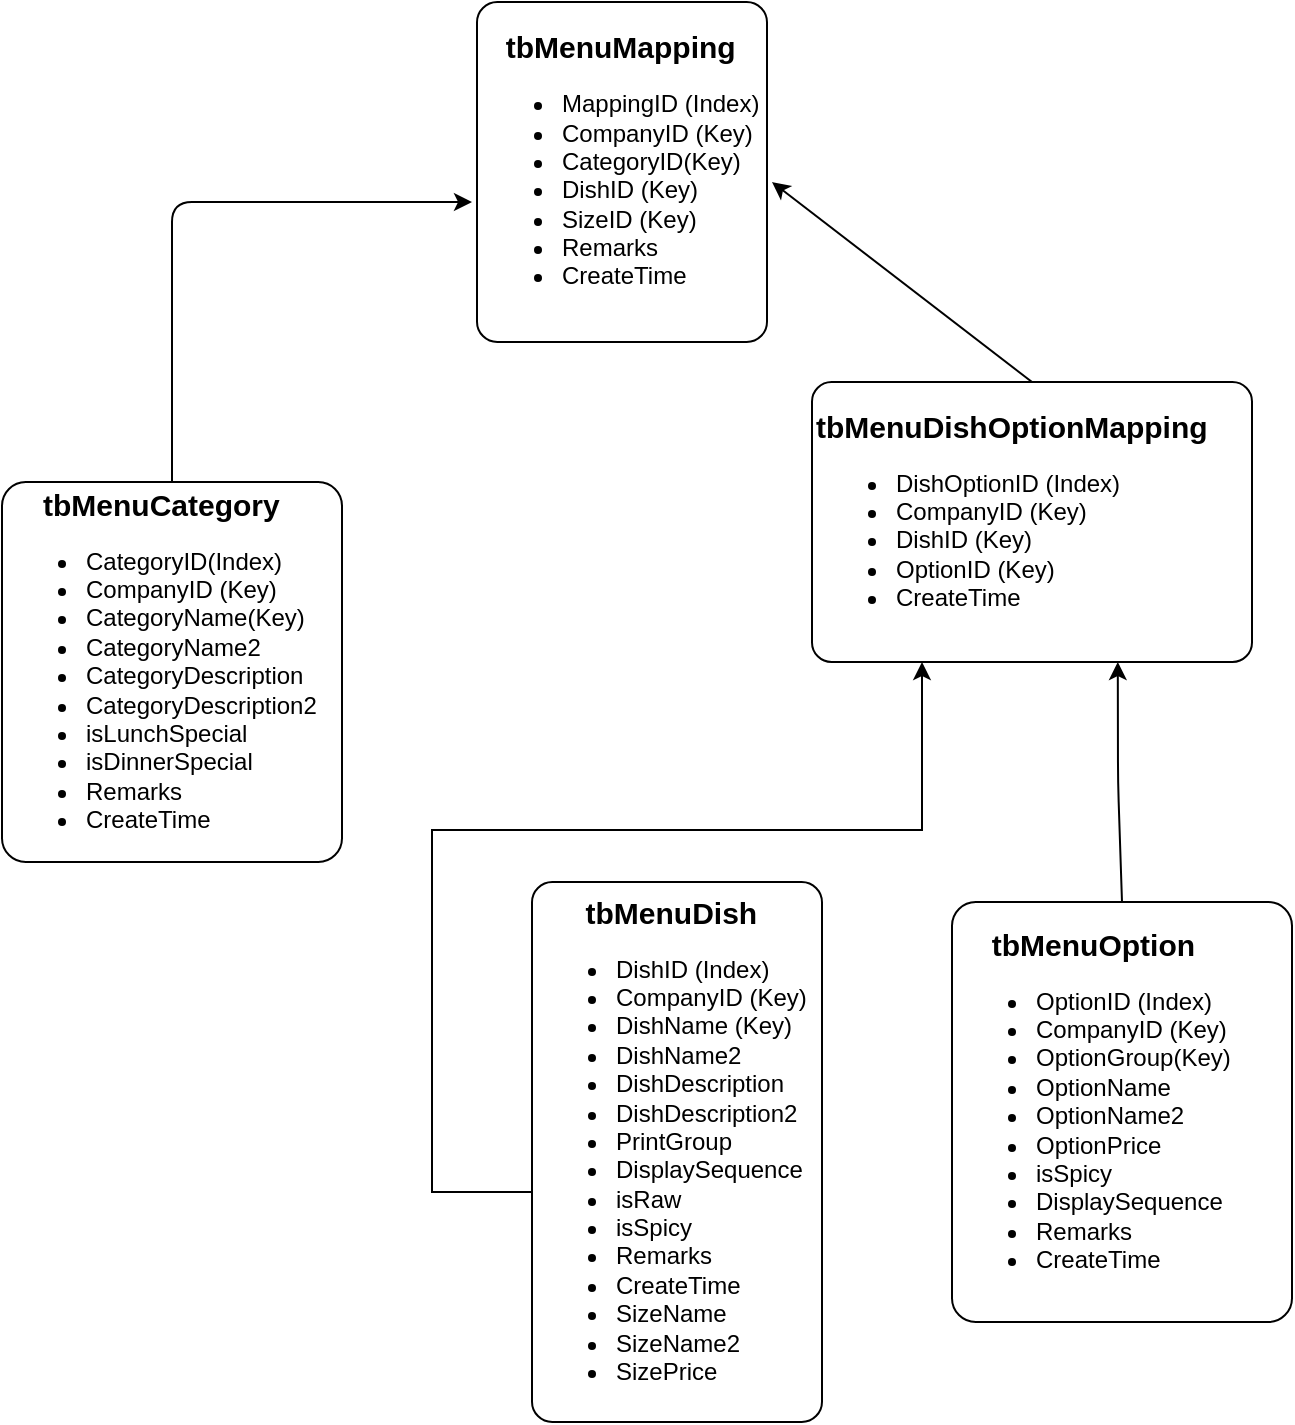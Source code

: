 <mxfile version="14.7.1" type="device" pages="2"><diagram id="_bqlvdkXnUQW-LoOm868" name="Page-1"><mxGraphModel dx="1662" dy="882" grid="1" gridSize="10" guides="1" tooltips="1" connect="1" arrows="1" fold="1" page="1" pageScale="1" pageWidth="850" pageHeight="1100" math="0" shadow="0"><root><mxCell id="0"/><mxCell id="1" parent="0"/><mxCell id="b0G4IG8kM10JaLSCgwOA-9" value="" style="edgeStyle=orthogonalEdgeStyle;rounded=0;orthogonalLoop=1;jettySize=auto;html=1;entryX=0.25;entryY=1;entryDx=0;entryDy=0;" parent="1" source="b0G4IG8kM10JaLSCgwOA-1" target="b0G4IG8kM10JaLSCgwOA-15" edge="1"><mxGeometry relative="1" as="geometry"><mxPoint x="350" y="370" as="targetPoint"/><Array as="points"><mxPoint x="260" y="605"/><mxPoint x="260" y="424"/><mxPoint x="505" y="424"/></Array></mxGeometry></mxCell><mxCell id="b0G4IG8kM10JaLSCgwOA-1" value="&lt;div style=&quot;text-align: center ; font-size: 15px&quot;&gt;&lt;b&gt;tbMenuDish&lt;/b&gt;&lt;/div&gt;&lt;ul&gt;&lt;li&gt;DishID (Index)&lt;/li&gt;&lt;li&gt;CompanyID (Key)&lt;/li&gt;&lt;li&gt;DishName (Key)&lt;/li&gt;&lt;li&gt;DishName2&lt;/li&gt;&lt;li&gt;DishDescription&lt;/li&gt;&lt;li&gt;DishDescription2&lt;/li&gt;&lt;li&gt;PrintGroup&lt;/li&gt;&lt;li&gt;DisplaySequence&lt;/li&gt;&lt;li&gt;isRaw&lt;/li&gt;&lt;li&gt;isSpicy&lt;/li&gt;&lt;li&gt;Remarks&lt;/li&gt;&lt;li&gt;CreateTime&lt;/li&gt;&lt;li&gt;SizeName&lt;/li&gt;&lt;li&gt;SizeName2&lt;/li&gt;&lt;li&gt;SizePrice&lt;/li&gt;&lt;/ul&gt;" style="rounded=1;whiteSpace=wrap;html=1;arcSize=7;align=left;" parent="1" vertex="1"><mxGeometry x="310" y="450" width="145" height="270" as="geometry"/></mxCell><mxCell id="b0G4IG8kM10JaLSCgwOA-3" value="&lt;div style=&quot;text-align: center ; font-size: 15px&quot;&gt;&lt;b&gt;tbMenuOption&lt;/b&gt;&lt;/div&gt;&lt;ul&gt;&lt;li&gt;OptionID (Index)&lt;/li&gt;&lt;li&gt;CompanyID (Key)&lt;/li&gt;&lt;li&gt;OptionGroup(Key)&lt;/li&gt;&lt;li&gt;OptionName&lt;/li&gt;&lt;li&gt;OptionName2&lt;/li&gt;&lt;li&gt;OptionPrice&lt;/li&gt;&lt;li&gt;isSpicy&lt;/li&gt;&lt;li&gt;DisplaySequence&lt;br&gt;&lt;/li&gt;&lt;li&gt;Remarks&lt;/li&gt;&lt;li&gt;CreateTime&lt;/li&gt;&lt;/ul&gt;" style="rounded=1;whiteSpace=wrap;html=1;arcSize=7;align=left;" parent="1" vertex="1"><mxGeometry x="520" y="460" width="170" height="210" as="geometry"/></mxCell><mxCell id="b0G4IG8kM10JaLSCgwOA-4" value="&lt;div style=&quot;text-align: center&quot;&gt;&lt;b&gt;&lt;font style=&quot;font-size: 15px&quot;&gt;tbMenuCategory&lt;/font&gt;&lt;/b&gt;&lt;/div&gt;&lt;ul&gt;&lt;li&gt;CategoryID(Index)&lt;/li&gt;&lt;li&gt;CompanyID (Key)&lt;/li&gt;&lt;li&gt;CategoryName(Key)&lt;/li&gt;&lt;li&gt;CategoryName2&lt;/li&gt;&lt;li&gt;CategoryDescription&lt;/li&gt;&lt;li&gt;CategoryDescription2&lt;/li&gt;&lt;li&gt;isLunchSpecial&lt;/li&gt;&lt;li&gt;isDinnerSpecial&lt;br&gt;&lt;/li&gt;&lt;li&gt;Remarks&lt;/li&gt;&lt;li&gt;CreateTime&lt;/li&gt;&lt;/ul&gt;" style="rounded=1;whiteSpace=wrap;html=1;arcSize=7;align=left;" parent="1" vertex="1"><mxGeometry x="45" y="250" width="170" height="190" as="geometry"/></mxCell><mxCell id="b0G4IG8kM10JaLSCgwOA-5" value="&lt;div style=&quot;text-align: center&quot;&gt;&lt;b&gt;&lt;font style=&quot;font-size: 15px&quot;&gt;tbMenuMapping&lt;/font&gt;&lt;/b&gt;&lt;/div&gt;&lt;ul&gt;&lt;li&gt;MappingID (Index)&lt;/li&gt;&lt;li&gt;CompanyID (Key)&lt;/li&gt;&lt;li&gt;CategoryID(Key)&lt;/li&gt;&lt;li&gt;DishID (Key)&lt;br&gt;&lt;/li&gt;&lt;li&gt;SizeID (Key)&lt;/li&gt;&lt;li&gt;Remarks&lt;/li&gt;&lt;li&gt;CreateTime&lt;/li&gt;&lt;/ul&gt;" style="rounded=1;whiteSpace=wrap;html=1;arcSize=7;align=left;" parent="1" vertex="1"><mxGeometry x="282.5" y="10" width="145" height="170" as="geometry"/></mxCell><mxCell id="b0G4IG8kM10JaLSCgwOA-8" value="" style="endArrow=classic;html=1;exitX=0.5;exitY=0;exitDx=0;exitDy=0;" parent="1" source="b0G4IG8kM10JaLSCgwOA-4" edge="1"><mxGeometry width="50" height="50" relative="1" as="geometry"><mxPoint x="180" y="360" as="sourcePoint"/><mxPoint x="280" y="110" as="targetPoint"/><Array as="points"><mxPoint x="130" y="110"/></Array></mxGeometry></mxCell><mxCell id="b0G4IG8kM10JaLSCgwOA-14" value="" style="endArrow=classic;html=1;entryX=0.695;entryY=1;entryDx=0;entryDy=0;exitX=0.5;exitY=0;exitDx=0;exitDy=0;entryPerimeter=0;" parent="1" source="b0G4IG8kM10JaLSCgwOA-3" target="b0G4IG8kM10JaLSCgwOA-15" edge="1"><mxGeometry width="50" height="50" relative="1" as="geometry"><mxPoint x="180" y="360" as="sourcePoint"/><mxPoint x="230" y="310" as="targetPoint"/><Array as="points"><mxPoint x="603" y="400"/></Array></mxGeometry></mxCell><mxCell id="b0G4IG8kM10JaLSCgwOA-15" value="&lt;div style=&quot;text-align: center ; font-size: 15px&quot;&gt;&lt;b&gt;tbMenuDishOptionMapping&lt;/b&gt;&lt;/div&gt;&lt;ul&gt;&lt;li&gt;DishOptionID (Index)&lt;/li&gt;&lt;li&gt;CompanyID (Key)&lt;/li&gt;&lt;li&gt;DishID (Key)&lt;/li&gt;&lt;li&gt;OptionID (Key)&lt;/li&gt;&lt;li&gt;CreateTime&lt;/li&gt;&lt;/ul&gt;" style="rounded=1;whiteSpace=wrap;html=1;arcSize=7;align=left;" parent="1" vertex="1"><mxGeometry x="450" y="200" width="220" height="140" as="geometry"/></mxCell><mxCell id="b0G4IG8kM10JaLSCgwOA-16" value="" style="endArrow=classic;html=1;exitX=0.5;exitY=0;exitDx=0;exitDy=0;" parent="1" source="b0G4IG8kM10JaLSCgwOA-15" edge="1"><mxGeometry width="50" height="50" relative="1" as="geometry"><mxPoint x="550" y="330" as="sourcePoint"/><mxPoint x="430" y="100" as="targetPoint"/></mxGeometry></mxCell></root></mxGraphModel></diagram><diagram id="-xpKCCUAQ7Qofaq7qMaC" name="Page-2"><mxGraphModel dx="1662" dy="825" grid="1" gridSize="10" guides="1" tooltips="1" connect="1" arrows="1" fold="1" page="1" pageScale="1" pageWidth="850" pageHeight="1100" math="0" shadow="0"><root><mxCell id="m_xE0Y1Ny3F3nIR33nI5-0"/><mxCell id="m_xE0Y1Ny3F3nIR33nI5-1" parent="m_xE0Y1Ny3F3nIR33nI5-0"/><mxCell id="m_xE0Y1Ny3F3nIR33nI5-2" value="&lt;div style=&quot;text-align: center ; font-size: 15px&quot;&gt;&lt;b&gt;tbMenuDish&lt;/b&gt;&lt;/div&gt;&lt;ul&gt;&lt;li&gt;DishID (Index)&lt;/li&gt;&lt;li&gt;DomainName (Key)&lt;/li&gt;&lt;li&gt;DishName (Key)&lt;/li&gt;&lt;li&gt;DishName2&lt;/li&gt;&lt;li&gt;DishDescription&lt;/li&gt;&lt;li&gt;DishDescription2&lt;/li&gt;&lt;li&gt;PrintGroup&lt;/li&gt;&lt;li&gt;DisplaySequence&lt;/li&gt;&lt;li&gt;isRaw&lt;/li&gt;&lt;li&gt;isSpicy&lt;/li&gt;&lt;li&gt;Remarks&lt;/li&gt;&lt;li&gt;CreateTime&lt;/li&gt;&lt;/ul&gt;" style="rounded=1;whiteSpace=wrap;html=1;arcSize=7;align=left;" vertex="1" parent="m_xE0Y1Ny3F3nIR33nI5-1"><mxGeometry x="45" y="630" width="165" height="230" as="geometry"/></mxCell><mxCell id="m_xE0Y1Ny3F3nIR33nI5-3" value="&lt;div style=&quot;text-align: center ; font-size: 15px&quot;&gt;&lt;b&gt;tbMenuOption&lt;/b&gt;&lt;/div&gt;&lt;ul&gt;&lt;li&gt;OptionID (Index)&lt;/li&gt;&lt;li&gt;DomainName (Key)&lt;/li&gt;&lt;li&gt;OptionGroup(Key)&lt;/li&gt;&lt;li&gt;OptionName (Key)&lt;/li&gt;&lt;li&gt;OptionName2&lt;/li&gt;&lt;li&gt;OptionPrice&lt;/li&gt;&lt;li&gt;isSpicy&lt;/li&gt;&lt;li&gt;DisplaySequence&lt;br&gt;&lt;/li&gt;&lt;li&gt;Remarks&lt;/li&gt;&lt;li&gt;CreateTime&lt;/li&gt;&lt;/ul&gt;" style="rounded=1;whiteSpace=wrap;html=1;arcSize=7;align=left;" vertex="1" parent="m_xE0Y1Ny3F3nIR33nI5-1"><mxGeometry x="520" y="460" width="170" height="210" as="geometry"/></mxCell><mxCell id="m_xE0Y1Ny3F3nIR33nI5-4" value="&lt;div style=&quot;text-align: center&quot;&gt;&lt;b&gt;&lt;font style=&quot;font-size: 15px&quot;&gt;tbMenuCategory&lt;/font&gt;&lt;/b&gt;&lt;/div&gt;&lt;ul&gt;&lt;li&gt;CategoryID(Index)&lt;/li&gt;&lt;li&gt;DomainName (Key)&lt;/li&gt;&lt;li&gt;CategoryName (Key)&lt;/li&gt;&lt;li&gt;CategoryName2&lt;/li&gt;&lt;li&gt;CategoryDescription&lt;/li&gt;&lt;li&gt;CategoryDescription2&lt;/li&gt;&lt;li&gt;isLunchSpecial&lt;/li&gt;&lt;li&gt;isDinnerSpecial&lt;br&gt;&lt;/li&gt;&lt;li&gt;Remarks&lt;/li&gt;&lt;li&gt;CreateTime&lt;/li&gt;&lt;/ul&gt;" style="rounded=1;whiteSpace=wrap;html=1;arcSize=7;align=left;" vertex="1" parent="m_xE0Y1Ny3F3nIR33nI5-1"><mxGeometry x="45" y="250" width="170" height="190" as="geometry"/></mxCell><mxCell id="m_xE0Y1Ny3F3nIR33nI5-5" value="&lt;div style=&quot;text-align: center&quot;&gt;&lt;b&gt;&lt;font style=&quot;font-size: 15px&quot;&gt;tbMenuMapping&lt;/font&gt;&lt;/b&gt;&lt;/div&gt;&lt;ul&gt;&lt;li&gt;MappingID (Index)&lt;/li&gt;&lt;li&gt;DomainName&amp;nbsp;(Key)&lt;/li&gt;&lt;li&gt;CategoryName&amp;nbsp;(Key)&lt;/li&gt;&lt;li&gt;DishName (Key)&lt;br&gt;&lt;/li&gt;&lt;li&gt;SizeName&amp;nbsp;(Key)&lt;/li&gt;&lt;li&gt;Remarks&lt;/li&gt;&lt;li&gt;CreateTime&lt;/li&gt;&lt;/ul&gt;" style="rounded=1;whiteSpace=wrap;html=1;arcSize=7;align=left;" vertex="1" parent="m_xE0Y1Ny3F3nIR33nI5-1"><mxGeometry x="282.5" y="10" width="167.5" height="170" as="geometry"/></mxCell><mxCell id="m_xE0Y1Ny3F3nIR33nI5-6" value="" style="endArrow=classic;html=1;exitX=0.5;exitY=0;exitDx=0;exitDy=0;" edge="1" parent="m_xE0Y1Ny3F3nIR33nI5-1" source="m_xE0Y1Ny3F3nIR33nI5-4"><mxGeometry width="50" height="50" relative="1" as="geometry"><mxPoint x="180" y="360" as="sourcePoint"/><mxPoint x="280" y="110" as="targetPoint"/><Array as="points"><mxPoint x="130" y="110"/></Array></mxGeometry></mxCell><mxCell id="m_xE0Y1Ny3F3nIR33nI5-7" value="" style="endArrow=classic;html=1;entryX=0.695;entryY=1;entryDx=0;entryDy=0;exitX=0.5;exitY=0;exitDx=0;exitDy=0;entryPerimeter=0;" edge="1" parent="m_xE0Y1Ny3F3nIR33nI5-1" source="m_xE0Y1Ny3F3nIR33nI5-3" target="m_xE0Y1Ny3F3nIR33nI5-8"><mxGeometry width="50" height="50" relative="1" as="geometry"><mxPoint x="180" y="360" as="sourcePoint"/><mxPoint x="230" y="310" as="targetPoint"/><Array as="points"><mxPoint x="603" y="400"/></Array></mxGeometry></mxCell><mxCell id="m_xE0Y1Ny3F3nIR33nI5-8" value="&lt;div style=&quot;text-align: center ; font-size: 15px&quot;&gt;&lt;b&gt;tbMenuDishOptionMapping&lt;/b&gt;&lt;/div&gt;&lt;ul&gt;&lt;li&gt;DishOptionID (Index)&lt;/li&gt;&lt;li&gt;DomainName&amp;nbsp;(Key)&lt;/li&gt;&lt;li&gt;DishName (Key)&lt;/li&gt;&lt;li&gt;OptionGroup (Key)&lt;/li&gt;&lt;li&gt;CreateTime&lt;/li&gt;&lt;/ul&gt;" style="rounded=1;whiteSpace=wrap;html=1;arcSize=7;align=left;" vertex="1" parent="m_xE0Y1Ny3F3nIR33nI5-1"><mxGeometry x="450" y="200" width="220" height="140" as="geometry"/></mxCell><mxCell id="m_xE0Y1Ny3F3nIR33nI5-9" value="" style="endArrow=classic;html=1;exitX=0.5;exitY=0;exitDx=0;exitDy=0;entryX=1;entryY=0.5;entryDx=0;entryDy=0;" edge="1" parent="m_xE0Y1Ny3F3nIR33nI5-1" source="m_xE0Y1Ny3F3nIR33nI5-8" target="m_xE0Y1Ny3F3nIR33nI5-5"><mxGeometry width="50" height="50" relative="1" as="geometry"><mxPoint x="550" y="330" as="sourcePoint"/><mxPoint x="430" y="100" as="targetPoint"/></mxGeometry></mxCell><mxCell id="m_xE0Y1Ny3F3nIR33nI5-10" value="&lt;div style=&quot;text-align: center ; font-size: 15px&quot;&gt;&lt;b&gt;tbMenuDishSizeMapping&lt;/b&gt;&lt;/div&gt;&lt;ul&gt;&lt;li&gt;DishSizeID (Index)&lt;/li&gt;&lt;li&gt;DomainName (Key)&lt;/li&gt;&lt;li&gt;DishName&amp;nbsp;(Key)&lt;/li&gt;&lt;li&gt;SizeName&amp;nbsp;(Key)&lt;/li&gt;&lt;li&gt;CreateTime&lt;/li&gt;&lt;/ul&gt;" style="rounded=1;whiteSpace=wrap;html=1;arcSize=7;align=left;" vertex="1" parent="m_xE0Y1Ny3F3nIR33nI5-1"><mxGeometry x="230" y="530" width="220" height="140" as="geometry"/></mxCell><mxCell id="m_xE0Y1Ny3F3nIR33nI5-11" value="" style="endArrow=classic;html=1;exitX=0.5;exitY=0;exitDx=0;exitDy=0;" edge="1" parent="m_xE0Y1Ny3F3nIR33nI5-1" source="m_xE0Y1Ny3F3nIR33nI5-2" target="m_xE0Y1Ny3F3nIR33nI5-10"><mxGeometry width="50" height="50" relative="1" as="geometry"><mxPoint x="660" y="450" as="sourcePoint"/><mxPoint x="710" y="400" as="targetPoint"/><Array as="points"><mxPoint x="118" y="600"/></Array></mxGeometry></mxCell><mxCell id="m_xE0Y1Ny3F3nIR33nI5-12" value="&lt;div style=&quot;text-align: center ; font-size: 15px&quot;&gt;&lt;b&gt;tbMenuDishSize&lt;/b&gt;&lt;/div&gt;&lt;ul&gt;&lt;li&gt;SizeID (Index)&lt;/li&gt;&lt;li&gt;DomainName&amp;nbsp;(Key)&lt;/li&gt;&lt;li&gt;SizeName (Key)&lt;/li&gt;&lt;li&gt;SizeName2&lt;/li&gt;&lt;li&gt;SizePrice&lt;/li&gt;&lt;li&gt;DisplaySequence&lt;/li&gt;&lt;li&gt;CreateTime&lt;/li&gt;&lt;/ul&gt;" style="rounded=1;whiteSpace=wrap;html=1;arcSize=7;align=left;" vertex="1" parent="m_xE0Y1Ny3F3nIR33nI5-1"><mxGeometry x="300" y="730" width="155.5" height="170" as="geometry"/></mxCell><mxCell id="m_xE0Y1Ny3F3nIR33nI5-13" value="" style="endArrow=classic;html=1;entryX=0.5;entryY=1;entryDx=0;entryDy=0;exitX=0.25;exitY=0;exitDx=0;exitDy=0;" edge="1" parent="m_xE0Y1Ny3F3nIR33nI5-1" source="m_xE0Y1Ny3F3nIR33nI5-12" target="m_xE0Y1Ny3F3nIR33nI5-10"><mxGeometry width="50" height="50" relative="1" as="geometry"><mxPoint x="660" y="810" as="sourcePoint"/><mxPoint x="710" y="760" as="targetPoint"/></mxGeometry></mxCell><mxCell id="m_xE0Y1Ny3F3nIR33nI5-14" value="" style="endArrow=classic;html=1;entryX=0;entryY=0.75;entryDx=0;entryDy=0;" edge="1" parent="m_xE0Y1Ny3F3nIR33nI5-1" target="m_xE0Y1Ny3F3nIR33nI5-8"><mxGeometry width="50" height="50" relative="1" as="geometry"><mxPoint x="353" y="530" as="sourcePoint"/><mxPoint x="710" y="260" as="targetPoint"/><Array as="points"><mxPoint x="353" y="305"/></Array></mxGeometry></mxCell></root></mxGraphModel></diagram></mxfile>